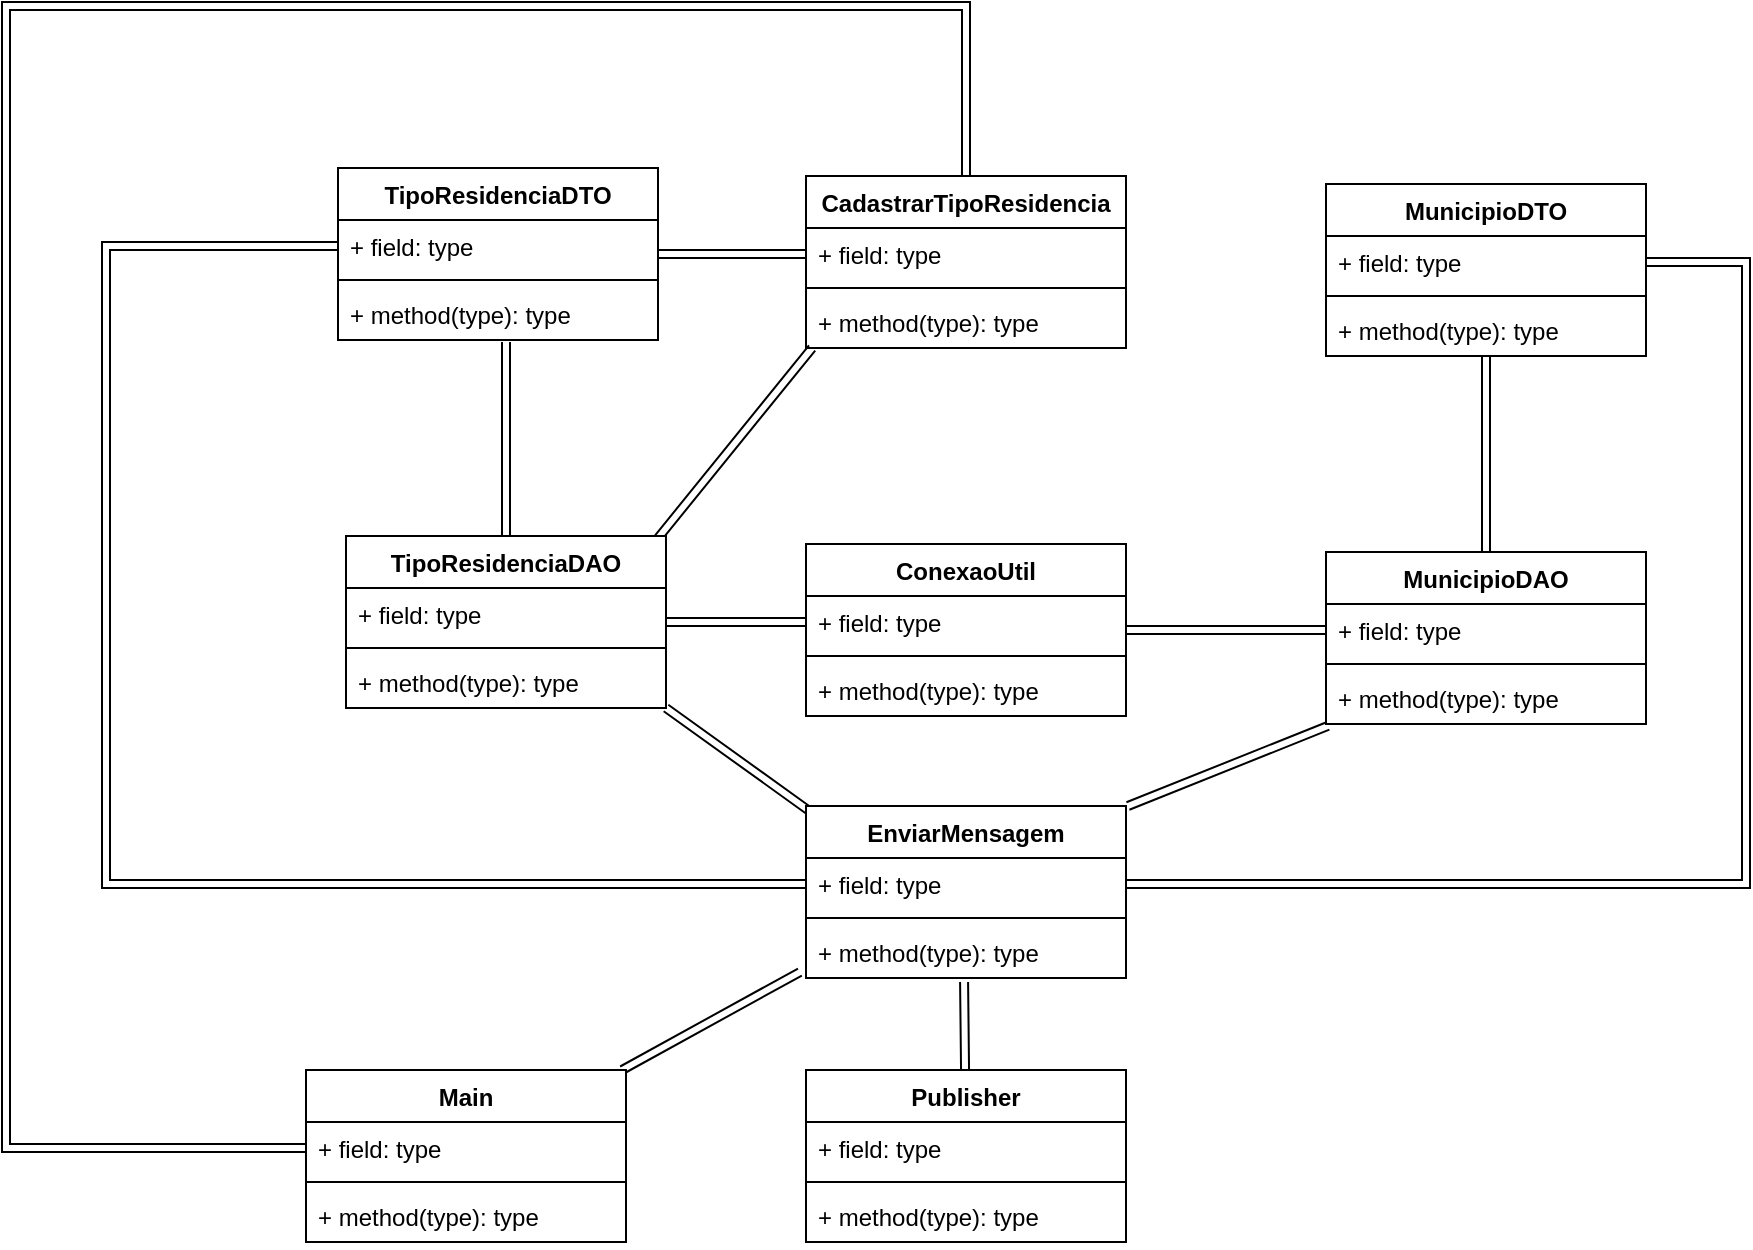<mxfile pages="1" version="11.2.4" type="device"><diagram id="Enks80aq0TJzdrRY-809" name="Page-1"><mxGraphModel dx="2313" dy="1905" grid="1" gridSize="10" guides="1" tooltips="1" connect="1" arrows="1" fold="1" page="1" pageScale="1" pageWidth="827" pageHeight="1169" math="0" shadow="0"><root><mxCell id="0"/><mxCell id="1" parent="0"/><mxCell id="WBA4cTTvhaT9hwlm-ENC-13" style="edgeStyle=none;shape=link;rounded=0;orthogonalLoop=1;jettySize=auto;html=1;entryX=0;entryY=0.5;entryDx=0;entryDy=0;" edge="1" parent="1" source="WBA4cTTvhaT9hwlm-ENC-5" target="WBA4cTTvhaT9hwlm-ENC-10"><mxGeometry relative="1" as="geometry"/></mxCell><mxCell id="WBA4cTTvhaT9hwlm-ENC-5" value="ConexaoUtil" style="swimlane;fontStyle=1;align=center;verticalAlign=top;childLayout=stackLayout;horizontal=1;startSize=26;horizontalStack=0;resizeParent=1;resizeParentMax=0;resizeLast=0;collapsible=1;marginBottom=0;" vertex="1" parent="1"><mxGeometry x="70" y="-11" width="160" height="86" as="geometry"/></mxCell><mxCell id="WBA4cTTvhaT9hwlm-ENC-6" value="+ field: type" style="text;strokeColor=none;fillColor=none;align=left;verticalAlign=top;spacingLeft=4;spacingRight=4;overflow=hidden;rotatable=0;points=[[0,0.5],[1,0.5]];portConstraint=eastwest;" vertex="1" parent="WBA4cTTvhaT9hwlm-ENC-5"><mxGeometry y="26" width="160" height="26" as="geometry"/></mxCell><mxCell id="WBA4cTTvhaT9hwlm-ENC-7" value="" style="line;strokeWidth=1;fillColor=none;align=left;verticalAlign=middle;spacingTop=-1;spacingLeft=3;spacingRight=3;rotatable=0;labelPosition=right;points=[];portConstraint=eastwest;" vertex="1" parent="WBA4cTTvhaT9hwlm-ENC-5"><mxGeometry y="52" width="160" height="8" as="geometry"/></mxCell><mxCell id="WBA4cTTvhaT9hwlm-ENC-8" value="+ method(type): type" style="text;strokeColor=none;fillColor=none;align=left;verticalAlign=top;spacingLeft=4;spacingRight=4;overflow=hidden;rotatable=0;points=[[0,0.5],[1,0.5]];portConstraint=eastwest;" vertex="1" parent="WBA4cTTvhaT9hwlm-ENC-5"><mxGeometry y="60" width="160" height="26" as="geometry"/></mxCell><mxCell id="WBA4cTTvhaT9hwlm-ENC-18" style="edgeStyle=none;shape=link;rounded=0;orthogonalLoop=1;jettySize=auto;html=1;" edge="1" parent="1" source="WBA4cTTvhaT9hwlm-ENC-9" target="WBA4cTTvhaT9hwlm-ENC-17"><mxGeometry relative="1" as="geometry"/></mxCell><mxCell id="WBA4cTTvhaT9hwlm-ENC-46" style="edgeStyle=none;shape=link;rounded=0;orthogonalLoop=1;jettySize=auto;html=1;entryX=1.006;entryY=0;entryDx=0;entryDy=0;entryPerimeter=0;exitX=0.006;exitY=1.038;exitDx=0;exitDy=0;exitPerimeter=0;" edge="1" parent="1" source="WBA4cTTvhaT9hwlm-ENC-12" target="WBA4cTTvhaT9hwlm-ENC-39"><mxGeometry relative="1" as="geometry"/></mxCell><mxCell id="WBA4cTTvhaT9hwlm-ENC-9" value="MunicipioDAO" style="swimlane;fontStyle=1;align=center;verticalAlign=top;childLayout=stackLayout;horizontal=1;startSize=26;horizontalStack=0;resizeParent=1;resizeParentMax=0;resizeLast=0;collapsible=1;marginBottom=0;" vertex="1" parent="1"><mxGeometry x="330" y="-7" width="160" height="86" as="geometry"/></mxCell><mxCell id="WBA4cTTvhaT9hwlm-ENC-10" value="+ field: type" style="text;strokeColor=none;fillColor=none;align=left;verticalAlign=top;spacingLeft=4;spacingRight=4;overflow=hidden;rotatable=0;points=[[0,0.5],[1,0.5]];portConstraint=eastwest;" vertex="1" parent="WBA4cTTvhaT9hwlm-ENC-9"><mxGeometry y="26" width="160" height="26" as="geometry"/></mxCell><mxCell id="WBA4cTTvhaT9hwlm-ENC-11" value="" style="line;strokeWidth=1;fillColor=none;align=left;verticalAlign=middle;spacingTop=-1;spacingLeft=3;spacingRight=3;rotatable=0;labelPosition=right;points=[];portConstraint=eastwest;" vertex="1" parent="WBA4cTTvhaT9hwlm-ENC-9"><mxGeometry y="52" width="160" height="8" as="geometry"/></mxCell><mxCell id="WBA4cTTvhaT9hwlm-ENC-12" value="+ method(type): type" style="text;strokeColor=none;fillColor=none;align=left;verticalAlign=top;spacingLeft=4;spacingRight=4;overflow=hidden;rotatable=0;points=[[0,0.5],[1,0.5]];portConstraint=eastwest;" vertex="1" parent="WBA4cTTvhaT9hwlm-ENC-9"><mxGeometry y="60" width="160" height="26" as="geometry"/></mxCell><mxCell id="WBA4cTTvhaT9hwlm-ENC-45" style="edgeStyle=none;shape=link;rounded=0;orthogonalLoop=1;jettySize=auto;html=1;entryX=1;entryY=0.5;entryDx=0;entryDy=0;exitX=1;exitY=0.5;exitDx=0;exitDy=0;" edge="1" parent="1" source="WBA4cTTvhaT9hwlm-ENC-15" target="WBA4cTTvhaT9hwlm-ENC-40"><mxGeometry relative="1" as="geometry"><Array as="points"><mxPoint x="540" y="-152"/><mxPoint x="540" y="159"/></Array></mxGeometry></mxCell><mxCell id="WBA4cTTvhaT9hwlm-ENC-14" value="MunicipioDTO" style="swimlane;fontStyle=1;align=center;verticalAlign=top;childLayout=stackLayout;horizontal=1;startSize=26;horizontalStack=0;resizeParent=1;resizeParentMax=0;resizeLast=0;collapsible=1;marginBottom=0;" vertex="1" parent="1"><mxGeometry x="330" y="-191" width="160" height="86" as="geometry"/></mxCell><mxCell id="WBA4cTTvhaT9hwlm-ENC-15" value="+ field: type" style="text;strokeColor=none;fillColor=none;align=left;verticalAlign=top;spacingLeft=4;spacingRight=4;overflow=hidden;rotatable=0;points=[[0,0.5],[1,0.5]];portConstraint=eastwest;" vertex="1" parent="WBA4cTTvhaT9hwlm-ENC-14"><mxGeometry y="26" width="160" height="26" as="geometry"/></mxCell><mxCell id="WBA4cTTvhaT9hwlm-ENC-16" value="" style="line;strokeWidth=1;fillColor=none;align=left;verticalAlign=middle;spacingTop=-1;spacingLeft=3;spacingRight=3;rotatable=0;labelPosition=right;points=[];portConstraint=eastwest;" vertex="1" parent="WBA4cTTvhaT9hwlm-ENC-14"><mxGeometry y="52" width="160" height="8" as="geometry"/></mxCell><mxCell id="WBA4cTTvhaT9hwlm-ENC-17" value="+ method(type): type" style="text;strokeColor=none;fillColor=none;align=left;verticalAlign=top;spacingLeft=4;spacingRight=4;overflow=hidden;rotatable=0;points=[[0,0.5],[1,0.5]];portConstraint=eastwest;" vertex="1" parent="WBA4cTTvhaT9hwlm-ENC-14"><mxGeometry y="60" width="160" height="26" as="geometry"/></mxCell><mxCell id="WBA4cTTvhaT9hwlm-ENC-23" style="edgeStyle=none;shape=link;rounded=0;orthogonalLoop=1;jettySize=auto;html=1;entryX=0;entryY=0.5;entryDx=0;entryDy=0;" edge="1" parent="1" source="WBA4cTTvhaT9hwlm-ENC-19" target="WBA4cTTvhaT9hwlm-ENC-6"><mxGeometry relative="1" as="geometry"/></mxCell><mxCell id="WBA4cTTvhaT9hwlm-ENC-28" style="edgeStyle=none;shape=link;rounded=0;orthogonalLoop=1;jettySize=auto;html=1;entryX=0.525;entryY=1.038;entryDx=0;entryDy=0;entryPerimeter=0;" edge="1" parent="1" source="WBA4cTTvhaT9hwlm-ENC-19" target="WBA4cTTvhaT9hwlm-ENC-27"><mxGeometry relative="1" as="geometry"/></mxCell><mxCell id="WBA4cTTvhaT9hwlm-ENC-38" style="edgeStyle=none;shape=link;rounded=0;orthogonalLoop=1;jettySize=auto;html=1;entryX=0.019;entryY=1;entryDx=0;entryDy=0;entryPerimeter=0;exitX=0.975;exitY=0.012;exitDx=0;exitDy=0;exitPerimeter=0;" edge="1" parent="1" source="WBA4cTTvhaT9hwlm-ENC-19" target="WBA4cTTvhaT9hwlm-ENC-36"><mxGeometry relative="1" as="geometry"/></mxCell><mxCell id="WBA4cTTvhaT9hwlm-ENC-44" style="edgeStyle=none;shape=link;rounded=0;orthogonalLoop=1;jettySize=auto;html=1;entryX=0.006;entryY=0.023;entryDx=0;entryDy=0;entryPerimeter=0;" edge="1" parent="1" target="WBA4cTTvhaT9hwlm-ENC-39"><mxGeometry relative="1" as="geometry"><mxPoint y="71" as="sourcePoint"/></mxGeometry></mxCell><mxCell id="WBA4cTTvhaT9hwlm-ENC-19" value="TipoResidenciaDAO" style="swimlane;fontStyle=1;align=center;verticalAlign=top;childLayout=stackLayout;horizontal=1;startSize=26;horizontalStack=0;resizeParent=1;resizeParentMax=0;resizeLast=0;collapsible=1;marginBottom=0;" vertex="1" parent="1"><mxGeometry x="-160" y="-15" width="160" height="86" as="geometry"/></mxCell><mxCell id="WBA4cTTvhaT9hwlm-ENC-20" value="+ field: type" style="text;strokeColor=none;fillColor=none;align=left;verticalAlign=top;spacingLeft=4;spacingRight=4;overflow=hidden;rotatable=0;points=[[0,0.5],[1,0.5]];portConstraint=eastwest;" vertex="1" parent="WBA4cTTvhaT9hwlm-ENC-19"><mxGeometry y="26" width="160" height="26" as="geometry"/></mxCell><mxCell id="WBA4cTTvhaT9hwlm-ENC-21" value="" style="line;strokeWidth=1;fillColor=none;align=left;verticalAlign=middle;spacingTop=-1;spacingLeft=3;spacingRight=3;rotatable=0;labelPosition=right;points=[];portConstraint=eastwest;" vertex="1" parent="WBA4cTTvhaT9hwlm-ENC-19"><mxGeometry y="52" width="160" height="8" as="geometry"/></mxCell><mxCell id="WBA4cTTvhaT9hwlm-ENC-22" value="+ method(type): type" style="text;strokeColor=none;fillColor=none;align=left;verticalAlign=top;spacingLeft=4;spacingRight=4;overflow=hidden;rotatable=0;points=[[0,0.5],[1,0.5]];portConstraint=eastwest;" vertex="1" parent="WBA4cTTvhaT9hwlm-ENC-19"><mxGeometry y="60" width="160" height="26" as="geometry"/></mxCell><mxCell id="WBA4cTTvhaT9hwlm-ENC-37" style="edgeStyle=none;shape=link;rounded=0;orthogonalLoop=1;jettySize=auto;html=1;entryX=0;entryY=0.5;entryDx=0;entryDy=0;" edge="1" parent="1" source="WBA4cTTvhaT9hwlm-ENC-24" target="WBA4cTTvhaT9hwlm-ENC-34"><mxGeometry relative="1" as="geometry"/></mxCell><mxCell id="WBA4cTTvhaT9hwlm-ENC-24" value="TipoResidenciaDTO" style="swimlane;fontStyle=1;align=center;verticalAlign=top;childLayout=stackLayout;horizontal=1;startSize=26;horizontalStack=0;resizeParent=1;resizeParentMax=0;resizeLast=0;collapsible=1;marginBottom=0;" vertex="1" parent="1"><mxGeometry x="-164" y="-199" width="160" height="86" as="geometry"/></mxCell><mxCell id="WBA4cTTvhaT9hwlm-ENC-25" value="+ field: type" style="text;strokeColor=none;fillColor=none;align=left;verticalAlign=top;spacingLeft=4;spacingRight=4;overflow=hidden;rotatable=0;points=[[0,0.5],[1,0.5]];portConstraint=eastwest;" vertex="1" parent="WBA4cTTvhaT9hwlm-ENC-24"><mxGeometry y="26" width="160" height="26" as="geometry"/></mxCell><mxCell id="WBA4cTTvhaT9hwlm-ENC-26" value="" style="line;strokeWidth=1;fillColor=none;align=left;verticalAlign=middle;spacingTop=-1;spacingLeft=3;spacingRight=3;rotatable=0;labelPosition=right;points=[];portConstraint=eastwest;" vertex="1" parent="WBA4cTTvhaT9hwlm-ENC-24"><mxGeometry y="52" width="160" height="8" as="geometry"/></mxCell><mxCell id="WBA4cTTvhaT9hwlm-ENC-27" value="+ method(type): type" style="text;strokeColor=none;fillColor=none;align=left;verticalAlign=top;spacingLeft=4;spacingRight=4;overflow=hidden;rotatable=0;points=[[0,0.5],[1,0.5]];portConstraint=eastwest;" vertex="1" parent="WBA4cTTvhaT9hwlm-ENC-24"><mxGeometry y="60" width="160" height="26" as="geometry"/></mxCell><mxCell id="WBA4cTTvhaT9hwlm-ENC-47" value="" style="edgeStyle=none;shape=link;rounded=0;orthogonalLoop=1;jettySize=auto;html=1;entryX=0.494;entryY=1.077;entryDx=0;entryDy=0;entryPerimeter=0;" edge="1" parent="1" source="WBA4cTTvhaT9hwlm-ENC-29" target="WBA4cTTvhaT9hwlm-ENC-42"><mxGeometry relative="1" as="geometry"/></mxCell><mxCell id="WBA4cTTvhaT9hwlm-ENC-29" value="Publisher" style="swimlane;fontStyle=1;align=center;verticalAlign=top;childLayout=stackLayout;horizontal=1;startSize=26;horizontalStack=0;resizeParent=1;resizeParentMax=0;resizeLast=0;collapsible=1;marginBottom=0;" vertex="1" parent="1"><mxGeometry x="70" y="252" width="160" height="86" as="geometry"/></mxCell><mxCell id="WBA4cTTvhaT9hwlm-ENC-30" value="+ field: type" style="text;strokeColor=none;fillColor=none;align=left;verticalAlign=top;spacingLeft=4;spacingRight=4;overflow=hidden;rotatable=0;points=[[0,0.5],[1,0.5]];portConstraint=eastwest;" vertex="1" parent="WBA4cTTvhaT9hwlm-ENC-29"><mxGeometry y="26" width="160" height="26" as="geometry"/></mxCell><mxCell id="WBA4cTTvhaT9hwlm-ENC-31" value="" style="line;strokeWidth=1;fillColor=none;align=left;verticalAlign=middle;spacingTop=-1;spacingLeft=3;spacingRight=3;rotatable=0;labelPosition=right;points=[];portConstraint=eastwest;" vertex="1" parent="WBA4cTTvhaT9hwlm-ENC-29"><mxGeometry y="52" width="160" height="8" as="geometry"/></mxCell><mxCell id="WBA4cTTvhaT9hwlm-ENC-32" value="+ method(type): type" style="text;strokeColor=none;fillColor=none;align=left;verticalAlign=top;spacingLeft=4;spacingRight=4;overflow=hidden;rotatable=0;points=[[0,0.5],[1,0.5]];portConstraint=eastwest;" vertex="1" parent="WBA4cTTvhaT9hwlm-ENC-29"><mxGeometry y="60" width="160" height="26" as="geometry"/></mxCell><mxCell id="WBA4cTTvhaT9hwlm-ENC-33" value="CadastrarTipoResidencia" style="swimlane;fontStyle=1;align=center;verticalAlign=top;childLayout=stackLayout;horizontal=1;startSize=26;horizontalStack=0;resizeParent=1;resizeParentMax=0;resizeLast=0;collapsible=1;marginBottom=0;" vertex="1" parent="1"><mxGeometry x="70" y="-195" width="160" height="86" as="geometry"/></mxCell><mxCell id="WBA4cTTvhaT9hwlm-ENC-34" value="+ field: type" style="text;strokeColor=none;fillColor=none;align=left;verticalAlign=top;spacingLeft=4;spacingRight=4;overflow=hidden;rotatable=0;points=[[0,0.5],[1,0.5]];portConstraint=eastwest;" vertex="1" parent="WBA4cTTvhaT9hwlm-ENC-33"><mxGeometry y="26" width="160" height="26" as="geometry"/></mxCell><mxCell id="WBA4cTTvhaT9hwlm-ENC-35" value="" style="line;strokeWidth=1;fillColor=none;align=left;verticalAlign=middle;spacingTop=-1;spacingLeft=3;spacingRight=3;rotatable=0;labelPosition=right;points=[];portConstraint=eastwest;" vertex="1" parent="WBA4cTTvhaT9hwlm-ENC-33"><mxGeometry y="52" width="160" height="8" as="geometry"/></mxCell><mxCell id="WBA4cTTvhaT9hwlm-ENC-36" value="+ method(type): type" style="text;strokeColor=none;fillColor=none;align=left;verticalAlign=top;spacingLeft=4;spacingRight=4;overflow=hidden;rotatable=0;points=[[0,0.5],[1,0.5]];portConstraint=eastwest;" vertex="1" parent="WBA4cTTvhaT9hwlm-ENC-33"><mxGeometry y="60" width="160" height="26" as="geometry"/></mxCell><mxCell id="WBA4cTTvhaT9hwlm-ENC-39" value="EnviarMensagem" style="swimlane;fontStyle=1;align=center;verticalAlign=top;childLayout=stackLayout;horizontal=1;startSize=26;horizontalStack=0;resizeParent=1;resizeParentMax=0;resizeLast=0;collapsible=1;marginBottom=0;" vertex="1" parent="1"><mxGeometry x="70" y="120" width="160" height="86" as="geometry"/></mxCell><mxCell id="WBA4cTTvhaT9hwlm-ENC-40" value="+ field: type" style="text;strokeColor=none;fillColor=none;align=left;verticalAlign=top;spacingLeft=4;spacingRight=4;overflow=hidden;rotatable=0;points=[[0,0.5],[1,0.5]];portConstraint=eastwest;" vertex="1" parent="WBA4cTTvhaT9hwlm-ENC-39"><mxGeometry y="26" width="160" height="26" as="geometry"/></mxCell><mxCell id="WBA4cTTvhaT9hwlm-ENC-41" value="" style="line;strokeWidth=1;fillColor=none;align=left;verticalAlign=middle;spacingTop=-1;spacingLeft=3;spacingRight=3;rotatable=0;labelPosition=right;points=[];portConstraint=eastwest;" vertex="1" parent="WBA4cTTvhaT9hwlm-ENC-39"><mxGeometry y="52" width="160" height="8" as="geometry"/></mxCell><mxCell id="WBA4cTTvhaT9hwlm-ENC-42" value="+ method(type): type" style="text;strokeColor=none;fillColor=none;align=left;verticalAlign=top;spacingLeft=4;spacingRight=4;overflow=hidden;rotatable=0;points=[[0,0.5],[1,0.5]];portConstraint=eastwest;" vertex="1" parent="WBA4cTTvhaT9hwlm-ENC-39"><mxGeometry y="60" width="160" height="26" as="geometry"/></mxCell><mxCell id="WBA4cTTvhaT9hwlm-ENC-43" style="edgeStyle=none;shape=link;rounded=0;orthogonalLoop=1;jettySize=auto;html=1;entryX=0;entryY=0.5;entryDx=0;entryDy=0;" edge="1" parent="1" source="WBA4cTTvhaT9hwlm-ENC-25" target="WBA4cTTvhaT9hwlm-ENC-40"><mxGeometry relative="1" as="geometry"><mxPoint x="-230" y="-160" as="targetPoint"/><Array as="points"><mxPoint x="-280" y="-160"/><mxPoint x="-280" y="159"/></Array></mxGeometry></mxCell><mxCell id="WBA4cTTvhaT9hwlm-ENC-52" style="edgeStyle=none;shape=link;rounded=0;orthogonalLoop=1;jettySize=auto;html=1;entryX=-0.019;entryY=0.885;entryDx=0;entryDy=0;entryPerimeter=0;" edge="1" parent="1" source="WBA4cTTvhaT9hwlm-ENC-48" target="WBA4cTTvhaT9hwlm-ENC-42"><mxGeometry relative="1" as="geometry"/></mxCell><mxCell id="WBA4cTTvhaT9hwlm-ENC-53" style="edgeStyle=none;shape=link;rounded=0;orthogonalLoop=1;jettySize=auto;html=1;entryX=0.5;entryY=0;entryDx=0;entryDy=0;exitX=0;exitY=0.5;exitDx=0;exitDy=0;" edge="1" parent="1" source="WBA4cTTvhaT9hwlm-ENC-49" target="WBA4cTTvhaT9hwlm-ENC-33"><mxGeometry relative="1" as="geometry"><Array as="points"><mxPoint x="-330" y="291"/><mxPoint x="-330" y="-280"/><mxPoint x="150" y="-280"/></Array></mxGeometry></mxCell><mxCell id="WBA4cTTvhaT9hwlm-ENC-48" value="Main" style="swimlane;fontStyle=1;align=center;verticalAlign=top;childLayout=stackLayout;horizontal=1;startSize=26;horizontalStack=0;resizeParent=1;resizeParentMax=0;resizeLast=0;collapsible=1;marginBottom=0;" vertex="1" parent="1"><mxGeometry x="-180" y="252" width="160" height="86" as="geometry"/></mxCell><mxCell id="WBA4cTTvhaT9hwlm-ENC-49" value="+ field: type" style="text;strokeColor=none;fillColor=none;align=left;verticalAlign=top;spacingLeft=4;spacingRight=4;overflow=hidden;rotatable=0;points=[[0,0.5],[1,0.5]];portConstraint=eastwest;" vertex="1" parent="WBA4cTTvhaT9hwlm-ENC-48"><mxGeometry y="26" width="160" height="26" as="geometry"/></mxCell><mxCell id="WBA4cTTvhaT9hwlm-ENC-50" value="" style="line;strokeWidth=1;fillColor=none;align=left;verticalAlign=middle;spacingTop=-1;spacingLeft=3;spacingRight=3;rotatable=0;labelPosition=right;points=[];portConstraint=eastwest;" vertex="1" parent="WBA4cTTvhaT9hwlm-ENC-48"><mxGeometry y="52" width="160" height="8" as="geometry"/></mxCell><mxCell id="WBA4cTTvhaT9hwlm-ENC-51" value="+ method(type): type" style="text;strokeColor=none;fillColor=none;align=left;verticalAlign=top;spacingLeft=4;spacingRight=4;overflow=hidden;rotatable=0;points=[[0,0.5],[1,0.5]];portConstraint=eastwest;" vertex="1" parent="WBA4cTTvhaT9hwlm-ENC-48"><mxGeometry y="60" width="160" height="26" as="geometry"/></mxCell></root></mxGraphModel></diagram></mxfile>